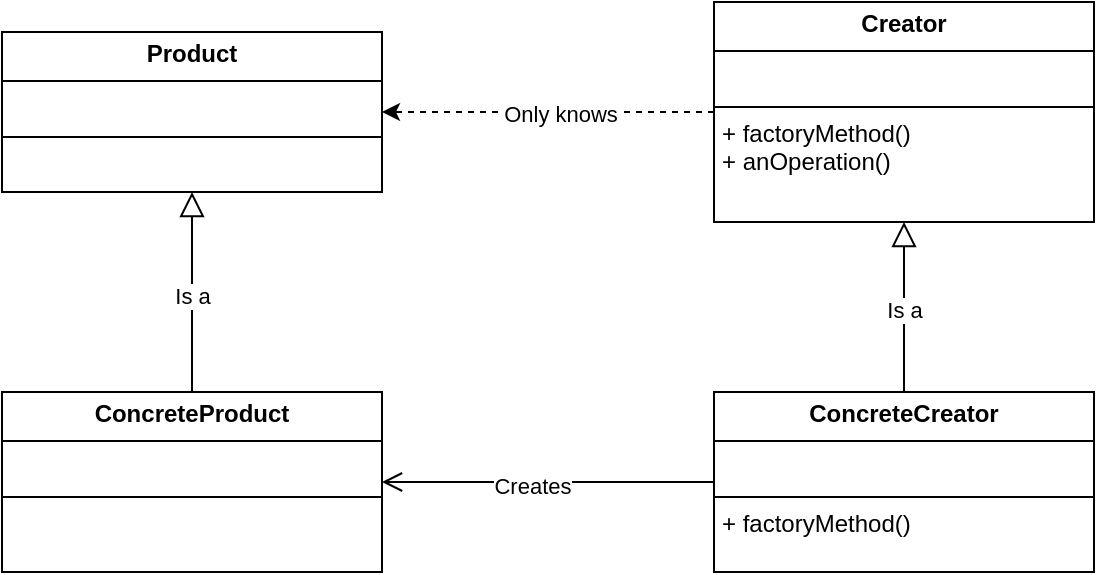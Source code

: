 <mxfile version="27.0.9">
  <diagram name="Seite-1" id="DFG2uRmKvB_kK2QRaAHi">
    <mxGraphModel dx="1426" dy="841" grid="1" gridSize="10" guides="1" tooltips="1" connect="1" arrows="1" fold="1" page="1" pageScale="1" pageWidth="827" pageHeight="1169" math="0" shadow="0">
      <root>
        <mxCell id="0" />
        <mxCell id="1" parent="0" />
        <mxCell id="whoGja4pPmY5rYRACqQh-28" style="edgeStyle=orthogonalEdgeStyle;rounded=0;orthogonalLoop=1;jettySize=auto;html=1;entryX=1;entryY=0.5;entryDx=0;entryDy=0;dashed=1;" edge="1" parent="1" source="whoGja4pPmY5rYRACqQh-16" target="whoGja4pPmY5rYRACqQh-22">
          <mxGeometry relative="1" as="geometry" />
        </mxCell>
        <mxCell id="whoGja4pPmY5rYRACqQh-29" value="Only knows" style="edgeLabel;html=1;align=center;verticalAlign=middle;resizable=0;points=[];" vertex="1" connectable="0" parent="whoGja4pPmY5rYRACqQh-28">
          <mxGeometry x="-0.072" y="1" relative="1" as="geometry">
            <mxPoint as="offset" />
          </mxGeometry>
        </mxCell>
        <mxCell id="whoGja4pPmY5rYRACqQh-16" value="&lt;p style=&quot;margin:0px;margin-top:4px;text-align:center;&quot;&gt;&lt;b&gt;Creator&lt;/b&gt;&lt;/p&gt;&lt;hr size=&quot;1&quot; style=&quot;border-style:solid;&quot;&gt;&lt;p style=&quot;margin:0px;margin-left:4px;&quot;&gt;&lt;br&gt;&lt;/p&gt;&lt;hr size=&quot;1&quot; style=&quot;border-style:solid;&quot;&gt;&lt;p style=&quot;margin:0px;margin-left:4px;&quot;&gt;+ factoryMethod()&lt;br&gt;+ anOperation()&lt;/p&gt;" style="verticalAlign=top;align=left;overflow=fill;html=1;whiteSpace=wrap;" vertex="1" parent="1">
          <mxGeometry x="556" y="280" width="190" height="110" as="geometry" />
        </mxCell>
        <mxCell id="whoGja4pPmY5rYRACqQh-17" value="&lt;p style=&quot;margin:0px;margin-top:4px;text-align:center;&quot;&gt;&lt;b&gt;ConcreteCreator&lt;/b&gt;&lt;/p&gt;&lt;hr size=&quot;1&quot; style=&quot;border-style:solid;&quot;&gt;&lt;p style=&quot;margin:0px;margin-left:4px;&quot;&gt;&lt;br&gt;&lt;/p&gt;&lt;hr size=&quot;1&quot; style=&quot;border-style:solid;&quot;&gt;&lt;p style=&quot;margin:0px;margin-left:4px;&quot;&gt;+ factoryMethod()&lt;/p&gt;" style="verticalAlign=top;align=left;overflow=fill;html=1;whiteSpace=wrap;" vertex="1" parent="1">
          <mxGeometry x="556" y="475" width="190" height="90" as="geometry" />
        </mxCell>
        <mxCell id="whoGja4pPmY5rYRACqQh-20" style="edgeStyle=orthogonalEdgeStyle;rounded=0;orthogonalLoop=1;jettySize=auto;html=1;entryX=0.5;entryY=1;entryDx=0;entryDy=0;endSize=10;endArrow=block;endFill=0;exitX=0.5;exitY=0;exitDx=0;exitDy=0;" edge="1" parent="1" source="whoGja4pPmY5rYRACqQh-17" target="whoGja4pPmY5rYRACqQh-16">
          <mxGeometry relative="1" as="geometry">
            <mxPoint x="618" y="455" as="sourcePoint" />
            <mxPoint x="496" y="405" as="targetPoint" />
          </mxGeometry>
        </mxCell>
        <mxCell id="whoGja4pPmY5rYRACqQh-21" value="Is a" style="edgeLabel;html=1;align=center;verticalAlign=middle;resizable=0;points=[];" vertex="1" connectable="0" parent="whoGja4pPmY5rYRACqQh-20">
          <mxGeometry x="-0.038" relative="1" as="geometry">
            <mxPoint as="offset" />
          </mxGeometry>
        </mxCell>
        <mxCell id="whoGja4pPmY5rYRACqQh-22" value="&lt;p style=&quot;margin:0px;margin-top:4px;text-align:center;&quot;&gt;&lt;b&gt;Product&lt;/b&gt;&lt;/p&gt;&lt;hr size=&quot;1&quot; style=&quot;border-style:solid;&quot;&gt;&lt;p style=&quot;margin:0px;margin-left:4px;&quot;&gt;&lt;br&gt;&lt;/p&gt;&lt;hr size=&quot;1&quot; style=&quot;border-style:solid;&quot;&gt;&lt;p style=&quot;margin:0px;margin-left:4px;&quot;&gt;&lt;br&gt;&lt;/p&gt;" style="verticalAlign=top;align=left;overflow=fill;html=1;whiteSpace=wrap;" vertex="1" parent="1">
          <mxGeometry x="200" y="295" width="190" height="80" as="geometry" />
        </mxCell>
        <mxCell id="whoGja4pPmY5rYRACqQh-23" value="&lt;p style=&quot;margin:0px;margin-top:4px;text-align:center;&quot;&gt;&lt;b&gt;ConcreteProduct&lt;/b&gt;&lt;/p&gt;&lt;hr size=&quot;1&quot; style=&quot;border-style:solid;&quot;&gt;&lt;p style=&quot;margin:0px;margin-left:4px;&quot;&gt;&lt;br&gt;&lt;/p&gt;&lt;hr size=&quot;1&quot; style=&quot;border-style:solid;&quot;&gt;&lt;p style=&quot;margin:0px;margin-left:4px;&quot;&gt;&lt;br&gt;&lt;/p&gt;" style="verticalAlign=top;align=left;overflow=fill;html=1;whiteSpace=wrap;" vertex="1" parent="1">
          <mxGeometry x="200" y="475" width="190" height="90" as="geometry" />
        </mxCell>
        <mxCell id="whoGja4pPmY5rYRACqQh-24" style="edgeStyle=orthogonalEdgeStyle;rounded=0;orthogonalLoop=1;jettySize=auto;html=1;endSize=10;endArrow=block;endFill=0;exitX=0.5;exitY=0;exitDx=0;exitDy=0;entryX=0.5;entryY=1;entryDx=0;entryDy=0;" edge="1" parent="1" source="whoGja4pPmY5rYRACqQh-23" target="whoGja4pPmY5rYRACqQh-22">
          <mxGeometry relative="1" as="geometry">
            <mxPoint x="576" y="485" as="sourcePoint" />
            <mxPoint x="386" y="405" as="targetPoint" />
          </mxGeometry>
        </mxCell>
        <mxCell id="whoGja4pPmY5rYRACqQh-25" value="Is a" style="edgeLabel;html=1;align=center;verticalAlign=middle;resizable=0;points=[];" vertex="1" connectable="0" parent="whoGja4pPmY5rYRACqQh-24">
          <mxGeometry x="-0.038" relative="1" as="geometry">
            <mxPoint as="offset" />
          </mxGeometry>
        </mxCell>
        <mxCell id="whoGja4pPmY5rYRACqQh-26" value="" style="endArrow=open;startArrow=none;endFill=0;startFill=0;endSize=8;html=1;verticalAlign=bottom;labelBackgroundColor=none;strokeWidth=1;rounded=0;exitX=0;exitY=0.5;exitDx=0;exitDy=0;entryX=1;entryY=0.5;entryDx=0;entryDy=0;" edge="1" parent="1" source="whoGja4pPmY5rYRACqQh-17" target="whoGja4pPmY5rYRACqQh-23">
          <mxGeometry width="160" relative="1" as="geometry">
            <mxPoint x="406" y="445" as="sourcePoint" />
            <mxPoint x="566" y="445" as="targetPoint" />
          </mxGeometry>
        </mxCell>
        <mxCell id="whoGja4pPmY5rYRACqQh-27" value="Creates" style="edgeLabel;html=1;align=center;verticalAlign=middle;resizable=0;points=[];" vertex="1" connectable="0" parent="whoGja4pPmY5rYRACqQh-26">
          <mxGeometry x="0.096" y="2" relative="1" as="geometry">
            <mxPoint as="offset" />
          </mxGeometry>
        </mxCell>
      </root>
    </mxGraphModel>
  </diagram>
</mxfile>
